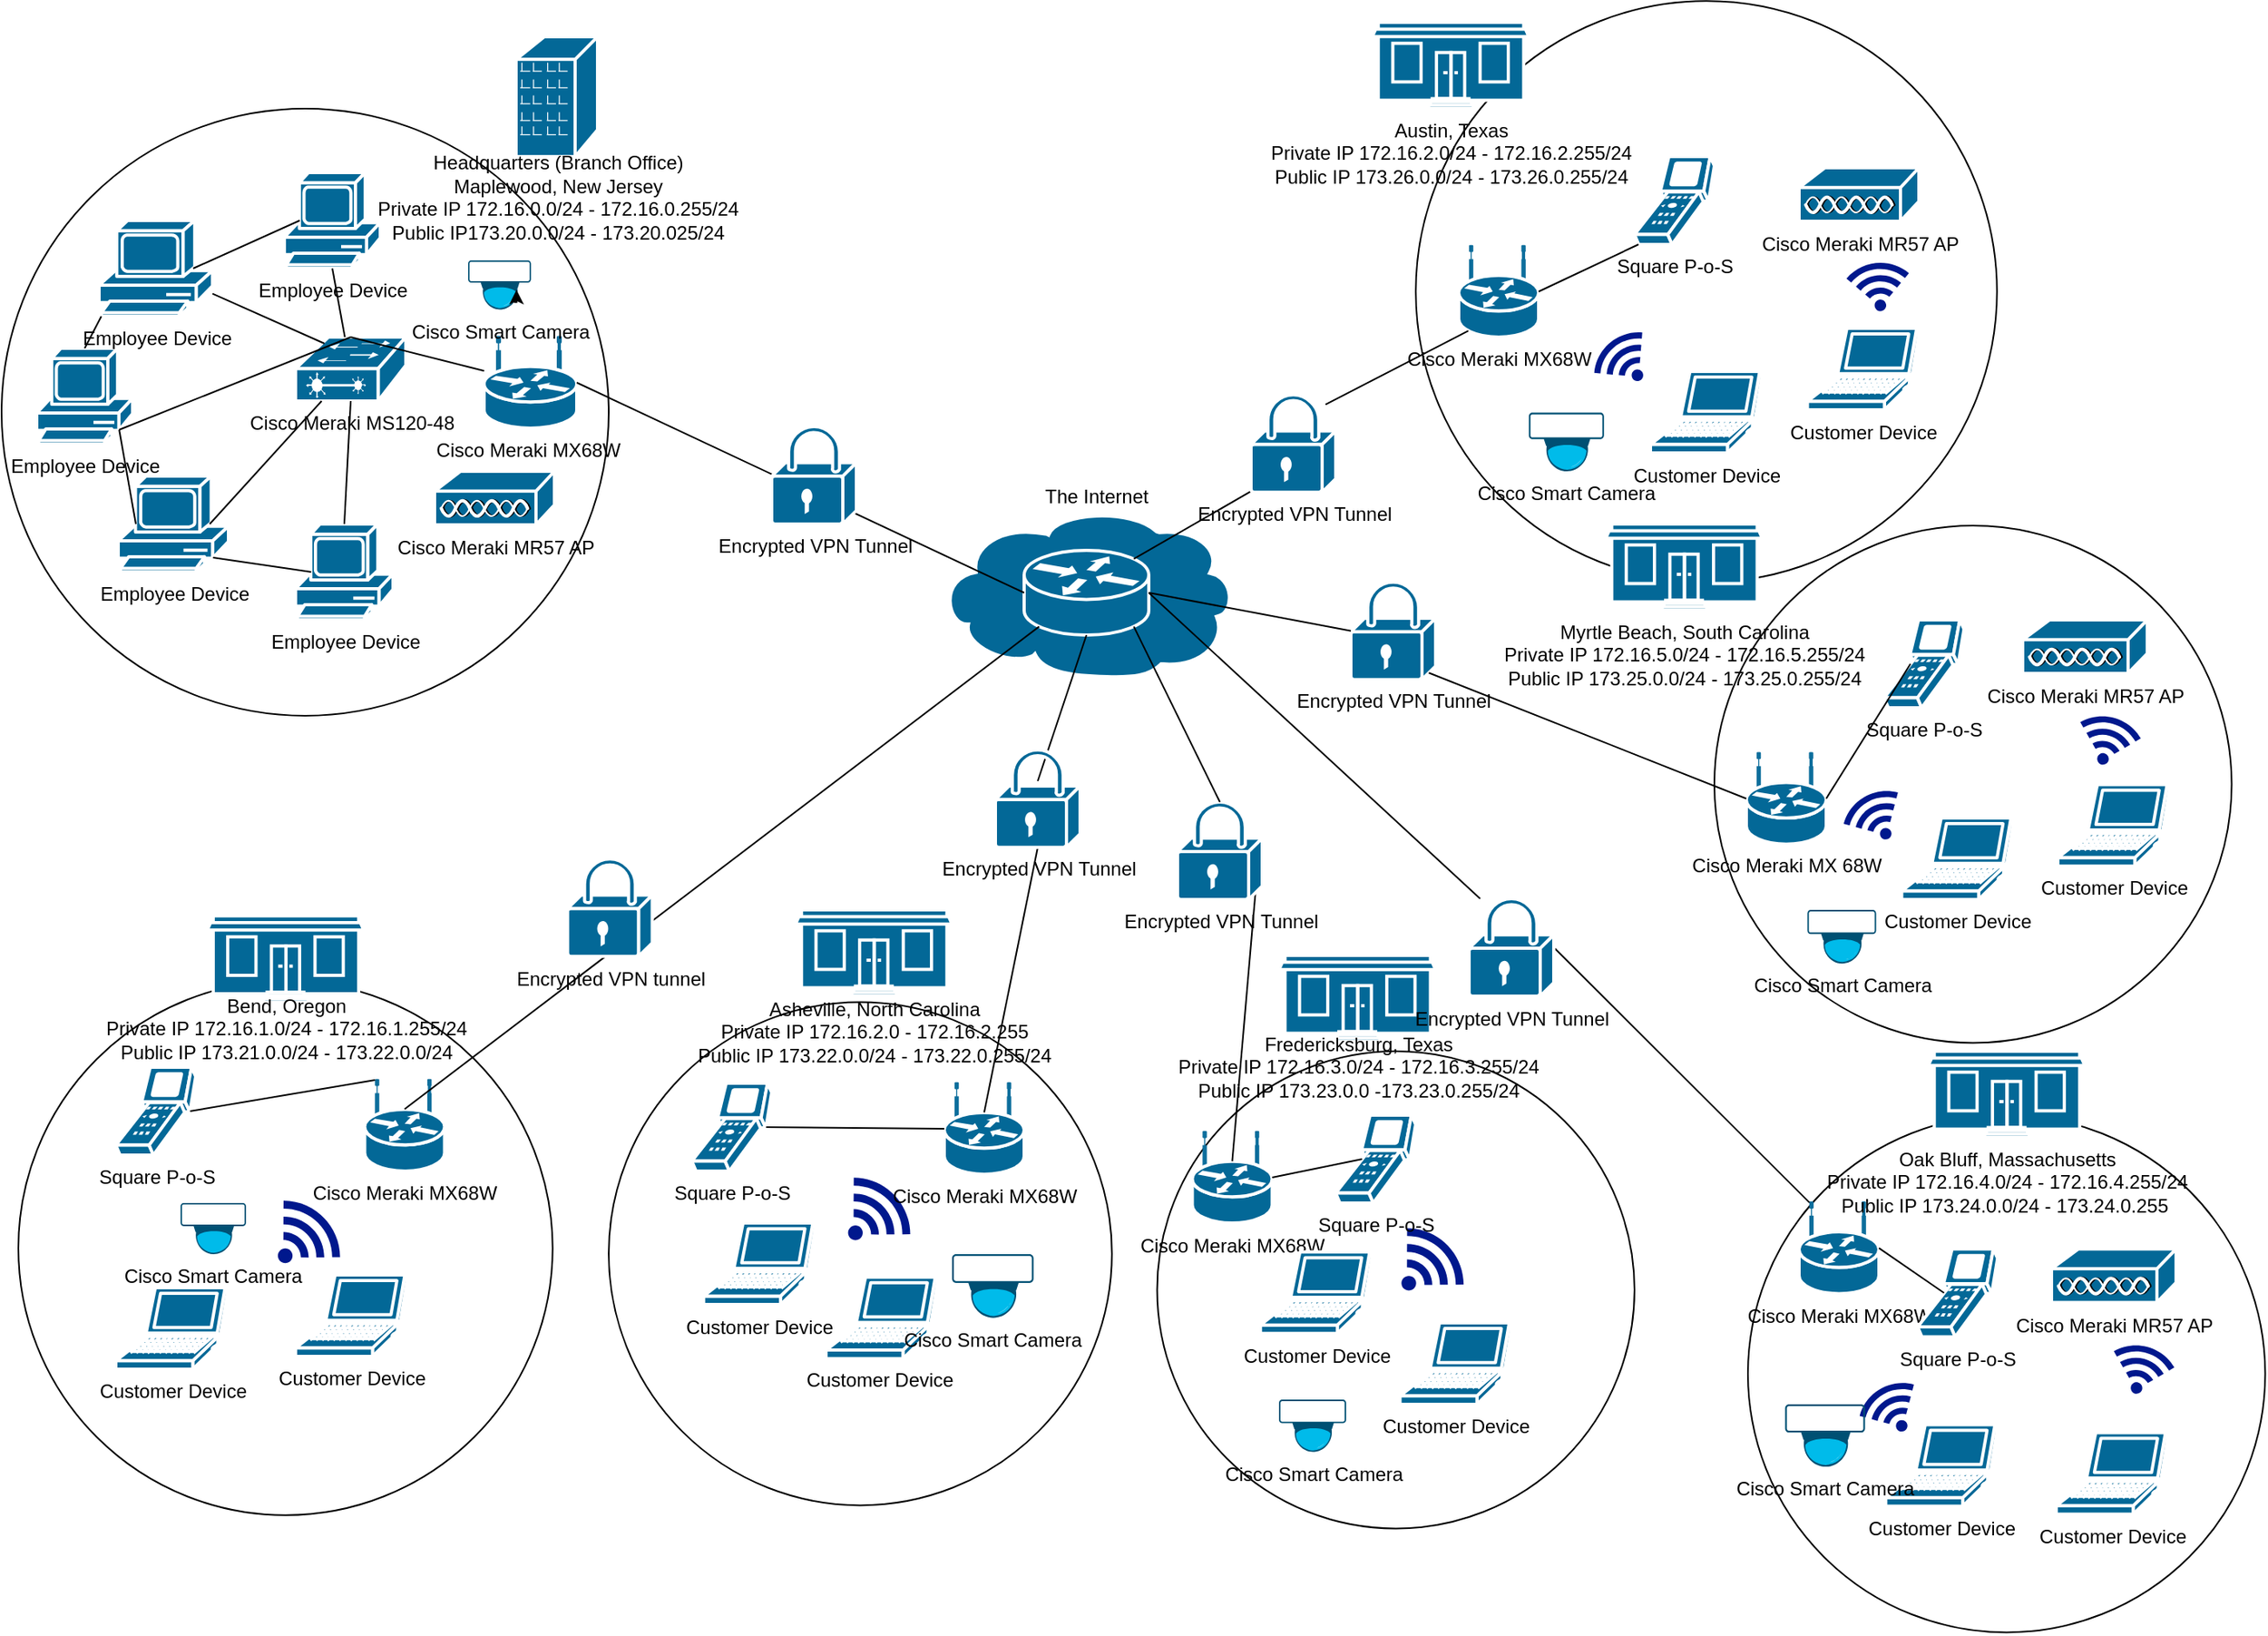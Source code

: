 <mxfile version="24.8.6">
  <diagram name="Page-1" id="ijK9BK9C6IE82oL-Mx07">
    <mxGraphModel dx="1750" dy="938" grid="1" gridSize="10" guides="1" tooltips="1" connect="1" arrows="1" fold="1" page="1" pageScale="1" pageWidth="1600" pageHeight="1200" math="0" shadow="0">
      <root>
        <mxCell id="0" />
        <mxCell id="1" parent="0" />
        <mxCell id="Nl-CMbaqRYmPsoyRMy4m-40" value="" style="ellipse;whiteSpace=wrap;html=1;aspect=fixed;" parent="1" vertex="1">
          <mxGeometry x="1110" y="331" width="323.75" height="323.75" as="geometry" />
        </mxCell>
        <mxCell id="2yctgf6zyrmDkE7ViK6A-128" value="" style="ellipse;whiteSpace=wrap;html=1;aspect=fixed;" parent="1" vertex="1">
          <mxGeometry x="38" y="70" width="380" height="380" as="geometry" />
        </mxCell>
        <mxCell id="2yctgf6zyrmDkE7ViK6A-127" value="" style="ellipse;whiteSpace=wrap;html=1;aspect=fixed;" parent="1" vertex="1">
          <mxGeometry x="48.5" y="616" width="334.38" height="334.38" as="geometry" />
        </mxCell>
        <mxCell id="2yctgf6zyrmDkE7ViK6A-6" value="" style="shape=mxgraph.cisco.storage.cloud;sketch=0;html=1;pointerEvents=1;dashed=0;fillColor=#036897;strokeColor=#ffffff;strokeWidth=2;verticalLabelPosition=bottom;verticalAlign=top;align=center;outlineConnect=0;" parent="1" vertex="1">
          <mxGeometry x="624" y="320" width="186" height="106" as="geometry" />
        </mxCell>
        <mxCell id="2yctgf6zyrmDkE7ViK6A-5" value="" style="shape=mxgraph.cisco.routers.router;sketch=0;html=1;pointerEvents=1;dashed=0;fillColor=#036897;strokeColor=#ffffff;strokeWidth=2;verticalLabelPosition=bottom;verticalAlign=top;align=center;outlineConnect=0;" parent="1" vertex="1">
          <mxGeometry x="678" y="346.5" width="78" height="53" as="geometry" />
        </mxCell>
        <mxCell id="2yctgf6zyrmDkE7ViK6A-8" value="" style="shape=mxgraph.cisco.buildings.small_business;sketch=0;html=1;pointerEvents=1;dashed=0;fillColor=#036897;strokeColor=#ffffff;strokeWidth=2;verticalLabelPosition=bottom;verticalAlign=top;align=center;outlineConnect=0;" parent="1" vertex="1">
          <mxGeometry x="166.69" y="575.27" width="98" height="54" as="geometry" />
        </mxCell>
        <mxCell id="2yctgf6zyrmDkE7ViK6A-15" style="edgeStyle=orthogonalEdgeStyle;rounded=0;orthogonalLoop=1;jettySize=auto;html=1;exitX=0.5;exitY=1;exitDx=0;exitDy=0;exitPerimeter=0;" parent="1" source="2yctgf6zyrmDkE7ViK6A-5" target="2yctgf6zyrmDkE7ViK6A-5" edge="1">
          <mxGeometry relative="1" as="geometry" />
        </mxCell>
        <mxCell id="2yctgf6zyrmDkE7ViK6A-24" value="Cisco Meraki MX68W" style="shape=mxgraph.cisco.routers.wireless_router;sketch=0;html=1;pointerEvents=1;dashed=0;fillColor=#036897;strokeColor=#ffffff;strokeWidth=2;verticalLabelPosition=bottom;verticalAlign=top;align=center;outlineConnect=0;" parent="1" vertex="1">
          <mxGeometry x="265.25" y="678" width="50" height="57" as="geometry" />
        </mxCell>
        <mxCell id="2yctgf6zyrmDkE7ViK6A-25" value="Square P-o-S" style="shape=mxgraph.cisco.computers_and_peripherals.scanner;sketch=0;html=1;pointerEvents=1;dashed=0;fillColor=#036897;strokeColor=#ffffff;strokeWidth=2;verticalLabelPosition=bottom;verticalAlign=top;align=center;outlineConnect=0;" parent="1" vertex="1">
          <mxGeometry x="109.5" y="670" width="50" height="55" as="geometry" />
        </mxCell>
        <mxCell id="2yctgf6zyrmDkE7ViK6A-31" value="Customer Device" style="shape=mxgraph.cisco.computers_and_peripherals.laptop;sketch=0;html=1;pointerEvents=1;dashed=0;fillColor=#036897;strokeColor=#ffffff;strokeWidth=2;verticalLabelPosition=bottom;verticalAlign=top;align=center;outlineConnect=0;" parent="1" vertex="1">
          <mxGeometry x="222" y="800" width="70" height="51" as="geometry" />
        </mxCell>
        <mxCell id="2yctgf6zyrmDkE7ViK6A-32" value="" style="sketch=0;aspect=fixed;pointerEvents=1;shadow=0;dashed=0;html=1;strokeColor=none;labelPosition=center;verticalLabelPosition=bottom;verticalAlign=top;align=center;fillColor=#00188D;shape=mxgraph.mscae.enterprise.wireless_connection;rotation=-45;" parent="1" vertex="1">
          <mxGeometry x="206" y="751.37" width="42" height="50" as="geometry" />
        </mxCell>
        <mxCell id="2yctgf6zyrmDkE7ViK6A-33" value="Cisco Meraki MX68W&amp;nbsp;" style="shape=mxgraph.cisco.routers.wireless_router;html=1;pointerEvents=1;dashed=0;fillColor=#036897;strokeColor=#ffffff;strokeWidth=2;verticalLabelPosition=bottom;verticalAlign=top;align=center;outlineConnect=0;" parent="1" vertex="1">
          <mxGeometry x="340" y="213" width="58" height="57" as="geometry" />
        </mxCell>
        <mxCell id="2yctgf6zyrmDkE7ViK6A-44" value="Cisco Meraki MS120-48" style="shape=mxgraph.cisco.switches.layer_2_remote_switch;sketch=0;html=1;pointerEvents=1;dashed=0;fillColor=#036897;strokeColor=#ffffff;strokeWidth=2;verticalLabelPosition=bottom;verticalAlign=top;align=center;outlineConnect=0;" parent="1" vertex="1">
          <mxGeometry x="222" y="213" width="69" height="40" as="geometry" />
        </mxCell>
        <mxCell id="2yctgf6zyrmDkE7ViK6A-46" value="Employee Device" style="shape=mxgraph.cisco.computers_and_peripherals.pc;sketch=0;html=1;pointerEvents=1;dashed=0;fillColor=#036897;strokeColor=#ffffff;strokeWidth=2;verticalLabelPosition=bottom;verticalAlign=top;align=center;outlineConnect=0;" parent="1" vertex="1">
          <mxGeometry x="60" y="220" width="60" height="60" as="geometry" />
        </mxCell>
        <mxCell id="2yctgf6zyrmDkE7ViK6A-47" value="Employee Device" style="shape=mxgraph.cisco.computers_and_peripherals.pc;sketch=0;html=1;pointerEvents=1;dashed=0;fillColor=#036897;strokeColor=#ffffff;strokeWidth=2;verticalLabelPosition=bottom;verticalAlign=top;align=center;outlineConnect=0;" parent="1" vertex="1">
          <mxGeometry x="222" y="330" width="61" height="60" as="geometry" />
        </mxCell>
        <mxCell id="2yctgf6zyrmDkE7ViK6A-48" value="Employee Device" style="shape=mxgraph.cisco.computers_and_peripherals.pc;sketch=0;html=1;pointerEvents=1;dashed=0;fillColor=#036897;strokeColor=#ffffff;strokeWidth=2;verticalLabelPosition=bottom;verticalAlign=top;align=center;outlineConnect=0;" parent="1" vertex="1">
          <mxGeometry x="215" y="110" width="60" height="60" as="geometry" />
        </mxCell>
        <mxCell id="2yctgf6zyrmDkE7ViK6A-67" value="Employee Device" style="shape=mxgraph.cisco.computers_and_peripherals.pc;sketch=0;html=1;pointerEvents=1;dashed=0;fillColor=#036897;strokeColor=#ffffff;strokeWidth=2;verticalLabelPosition=bottom;verticalAlign=top;align=center;outlineConnect=0;" parent="1" vertex="1">
          <mxGeometry x="111" y="300" width="69" height="60" as="geometry" />
        </mxCell>
        <mxCell id="2yctgf6zyrmDkE7ViK6A-52" value="Employee Device" style="shape=mxgraph.cisco.computers_and_peripherals.pc;sketch=0;html=1;pointerEvents=1;dashed=0;fillColor=#036897;strokeColor=#ffffff;strokeWidth=2;verticalLabelPosition=bottom;verticalAlign=top;align=center;outlineConnect=0;" parent="1" vertex="1">
          <mxGeometry x="99" y="140" width="71" height="60" as="geometry" />
        </mxCell>
        <mxCell id="2yctgf6zyrmDkE7ViK6A-86" value="" style="endArrow=none;html=1;rounded=0;entryX=0.5;entryY=0;entryDx=0;entryDy=0;entryPerimeter=0;exitX=0.86;exitY=0.85;exitDx=0;exitDy=0;exitPerimeter=0;" parent="1" source="2yctgf6zyrmDkE7ViK6A-46" target="2yctgf6zyrmDkE7ViK6A-44" edge="1">
          <mxGeometry width="50" height="50" relative="1" as="geometry">
            <mxPoint x="564.5" y="410" as="sourcePoint" />
            <mxPoint x="614.5" y="360" as="targetPoint" />
          </mxGeometry>
        </mxCell>
        <mxCell id="2yctgf6zyrmDkE7ViK6A-87" value="" style="endArrow=none;html=1;rounded=0;exitX=0.83;exitY=0.5;exitDx=0;exitDy=0;exitPerimeter=0;" parent="1" source="2yctgf6zyrmDkE7ViK6A-67" target="2yctgf6zyrmDkE7ViK6A-44" edge="1">
          <mxGeometry width="50" height="50" relative="1" as="geometry">
            <mxPoint x="560" y="510" as="sourcePoint" />
            <mxPoint x="610" y="460" as="targetPoint" />
          </mxGeometry>
        </mxCell>
        <mxCell id="2yctgf6zyrmDkE7ViK6A-89" value="" style="endArrow=none;html=1;rounded=0;entryX=0.5;entryY=1;entryDx=0;entryDy=0;entryPerimeter=0;exitX=0.5;exitY=0;exitDx=0;exitDy=0;exitPerimeter=0;" parent="1" source="2yctgf6zyrmDkE7ViK6A-47" target="2yctgf6zyrmDkE7ViK6A-44" edge="1">
          <mxGeometry width="50" height="50" relative="1" as="geometry">
            <mxPoint x="690.5" y="520" as="sourcePoint" />
            <mxPoint x="740.5" y="470" as="targetPoint" />
          </mxGeometry>
        </mxCell>
        <mxCell id="2yctgf6zyrmDkE7ViK6A-97" value="" style="endArrow=none;html=1;rounded=0;entryX=0.5;entryY=1;entryDx=0;entryDy=0;entryPerimeter=0;" parent="1" source="2yctgf6zyrmDkE7ViK6A-44" target="2yctgf6zyrmDkE7ViK6A-48" edge="1">
          <mxGeometry width="50" height="50" relative="1" as="geometry">
            <mxPoint x="790" y="400" as="sourcePoint" />
            <mxPoint x="840" y="350" as="targetPoint" />
          </mxGeometry>
        </mxCell>
        <mxCell id="2yctgf6zyrmDkE7ViK6A-103" value="" style="endArrow=none;html=1;rounded=0;entryX=0.5;entryY=0;entryDx=0;entryDy=0;entryPerimeter=0;" parent="1" source="2yctgf6zyrmDkE7ViK6A-33" target="2yctgf6zyrmDkE7ViK6A-44" edge="1">
          <mxGeometry width="50" height="50" relative="1" as="geometry">
            <mxPoint x="719.5" y="326" as="sourcePoint" />
            <mxPoint x="719.5" y="346.711" as="targetPoint" />
          </mxGeometry>
        </mxCell>
        <mxCell id="2yctgf6zyrmDkE7ViK6A-115" value="" style="endArrow=none;html=1;rounded=0;entryX=0.12;entryY=0.9;entryDx=0;entryDy=0;entryPerimeter=0;exitX=0.5;exitY=0.32;exitDx=0;exitDy=0;exitPerimeter=0;" parent="1" source="2yctgf6zyrmDkE7ViK6A-24" target="2yctgf6zyrmDkE7ViK6A-5" edge="1">
          <mxGeometry width="50" height="50" relative="1" as="geometry">
            <mxPoint x="280" y="310" as="sourcePoint" />
            <mxPoint x="330" y="260" as="targetPoint" />
          </mxGeometry>
        </mxCell>
        <mxCell id="2yctgf6zyrmDkE7ViK6A-121" value="" style="endArrow=none;html=1;rounded=0;entryX=0.13;entryY=0;entryDx=0;entryDy=0;entryPerimeter=0;exitX=0.93;exitY=0.5;exitDx=0;exitDy=0;exitPerimeter=0;" parent="1" source="2yctgf6zyrmDkE7ViK6A-25" target="2yctgf6zyrmDkE7ViK6A-24" edge="1">
          <mxGeometry width="50" height="50" relative="1" as="geometry">
            <mxPoint x="165" y="733.5" as="sourcePoint" />
            <mxPoint x="165" y="754.211" as="targetPoint" />
          </mxGeometry>
        </mxCell>
        <mxCell id="2yctgf6zyrmDkE7ViK6A-124" value="" style="endArrow=none;html=1;rounded=0;entryX=0.261;entryY=0.1;entryDx=0;entryDy=0;entryPerimeter=0;" parent="1" source="2yctgf6zyrmDkE7ViK6A-52" target="2yctgf6zyrmDkE7ViK6A-44" edge="1">
          <mxGeometry width="50" height="50" relative="1" as="geometry">
            <mxPoint x="134.5" y="250" as="sourcePoint" />
            <mxPoint x="134.5" y="270.711" as="targetPoint" />
          </mxGeometry>
        </mxCell>
        <mxCell id="2yctgf6zyrmDkE7ViK6A-126" value="" style="endArrow=none;html=1;rounded=0;entryX=0;entryY=0.5;entryDx=0;entryDy=0;entryPerimeter=0;exitX=1;exitY=0.5;exitDx=0;exitDy=0;exitPerimeter=0;" parent="1" source="2yctgf6zyrmDkE7ViK6A-33" target="2yctgf6zyrmDkE7ViK6A-5" edge="1">
          <mxGeometry width="50" height="50" relative="1" as="geometry">
            <mxPoint x="590" y="410" as="sourcePoint" />
            <mxPoint x="640" y="360" as="targetPoint" />
          </mxGeometry>
        </mxCell>
        <mxCell id="2yctgf6zyrmDkE7ViK6A-130" value="" style="endArrow=none;html=1;rounded=0;entryX=0.86;entryY=0.85;entryDx=0;entryDy=0;entryPerimeter=0;exitX=0.16;exitY=0.5;exitDx=0;exitDy=0;exitPerimeter=0;" parent="1" source="2yctgf6zyrmDkE7ViK6A-47" target="2yctgf6zyrmDkE7ViK6A-67" edge="1">
          <mxGeometry width="50" height="50" relative="1" as="geometry">
            <mxPoint x="180" y="440" as="sourcePoint" />
            <mxPoint x="230" y="390" as="targetPoint" />
          </mxGeometry>
        </mxCell>
        <mxCell id="2yctgf6zyrmDkE7ViK6A-131" value="" style="endArrow=none;html=1;rounded=0;entryX=0.86;entryY=0.85;entryDx=0;entryDy=0;entryPerimeter=0;exitX=0.16;exitY=0.5;exitDx=0;exitDy=0;exitPerimeter=0;" parent="1" source="2yctgf6zyrmDkE7ViK6A-67" target="2yctgf6zyrmDkE7ViK6A-46" edge="1">
          <mxGeometry width="50" height="50" relative="1" as="geometry">
            <mxPoint x="90" y="350" as="sourcePoint" />
            <mxPoint x="140" y="300" as="targetPoint" />
          </mxGeometry>
        </mxCell>
        <mxCell id="2yctgf6zyrmDkE7ViK6A-132" value="" style="endArrow=none;html=1;rounded=0;entryX=0.02;entryY=1;entryDx=0;entryDy=0;entryPerimeter=0;exitX=0.5;exitY=0;exitDx=0;exitDy=0;exitPerimeter=0;" parent="1" source="2yctgf6zyrmDkE7ViK6A-46" target="2yctgf6zyrmDkE7ViK6A-52" edge="1">
          <mxGeometry width="50" height="50" relative="1" as="geometry">
            <mxPoint x="160" y="260" as="sourcePoint" />
            <mxPoint x="210" y="210" as="targetPoint" />
          </mxGeometry>
        </mxCell>
        <mxCell id="2yctgf6zyrmDkE7ViK6A-133" value="" style="endArrow=none;html=1;rounded=0;entryX=0.16;entryY=0.5;entryDx=0;entryDy=0;entryPerimeter=0;exitX=0.83;exitY=0.5;exitDx=0;exitDy=0;exitPerimeter=0;" parent="1" source="2yctgf6zyrmDkE7ViK6A-52" target="2yctgf6zyrmDkE7ViK6A-48" edge="1">
          <mxGeometry width="50" height="50" relative="1" as="geometry">
            <mxPoint x="170" y="150" as="sourcePoint" />
            <mxPoint x="220" y="100" as="targetPoint" />
          </mxGeometry>
        </mxCell>
        <mxCell id="2yctgf6zyrmDkE7ViK6A-135" value="" style="shape=mxgraph.cisco.buildings.branch_office;sketch=0;html=1;pointerEvents=1;dashed=0;fillColor=#036897;strokeColor=#ffffff;strokeWidth=2;verticalLabelPosition=bottom;verticalAlign=top;align=center;outlineConnect=0;" parent="1" vertex="1">
          <mxGeometry x="360" y="25" width="51" height="75" as="geometry" />
        </mxCell>
        <mxCell id="2yctgf6zyrmDkE7ViK6A-136" value="Headquarters (Branch Office)&lt;div&gt;Maplewood, New Jersey&lt;/div&gt;&lt;div&gt;Private IP 172.16.0.0/24 - 172.16.0.255/24&lt;/div&gt;&lt;div&gt;Public IP173.20.0.0/24 - 173.20.025/24&lt;/div&gt;&lt;div&gt;&lt;br&gt;&lt;/div&gt;&lt;div&gt;&lt;br&gt;&lt;/div&gt;" style="text;html=1;align=center;verticalAlign=middle;resizable=0;points=[];autosize=1;strokeColor=none;fillColor=none;" parent="1" vertex="1">
          <mxGeometry x="260.5" y="90" width="250" height="100" as="geometry" />
        </mxCell>
        <mxCell id="2yctgf6zyrmDkE7ViK6A-138" value="Encrypted VPN tunnel" style="shape=mxgraph.cisco.security.lock;sketch=0;html=1;pointerEvents=1;dashed=0;fillColor=#036897;strokeColor=#ffffff;strokeWidth=2;verticalLabelPosition=bottom;verticalAlign=top;align=center;outlineConnect=0;" parent="1" vertex="1">
          <mxGeometry x="392.25" y="539.63" width="53" height="61" as="geometry" />
        </mxCell>
        <mxCell id="2yctgf6zyrmDkE7ViK6A-141" value="" style="ellipse;whiteSpace=wrap;html=1;aspect=fixed;" parent="1" vertex="1">
          <mxGeometry x="418" y="629.27" width="314.92" height="314.92" as="geometry" />
        </mxCell>
        <mxCell id="2yctgf6zyrmDkE7ViK6A-139" value="Encrypted VPN Tunnel" style="shape=mxgraph.cisco.security.lock;sketch=0;html=1;pointerEvents=1;dashed=0;fillColor=#036897;strokeColor=#ffffff;strokeWidth=2;verticalLabelPosition=bottom;verticalAlign=top;align=center;outlineConnect=0;" parent="1" vertex="1">
          <mxGeometry x="520" y="269" width="53" height="61" as="geometry" />
        </mxCell>
        <mxCell id="2yctgf6zyrmDkE7ViK6A-143" value="Customer Device" style="shape=mxgraph.cisco.computers_and_peripherals.laptop;sketch=0;html=1;pointerEvents=1;dashed=0;fillColor=#036897;strokeColor=#ffffff;strokeWidth=2;verticalLabelPosition=bottom;verticalAlign=top;align=center;outlineConnect=0;" parent="1" vertex="1">
          <mxGeometry x="477.37" y="767.54" width="70" height="51" as="geometry" />
        </mxCell>
        <mxCell id="2yctgf6zyrmDkE7ViK6A-144" value="" style="sketch=0;aspect=fixed;pointerEvents=1;shadow=0;dashed=0;html=1;strokeColor=none;labelPosition=center;verticalLabelPosition=bottom;verticalAlign=top;align=center;fillColor=#00188D;shape=mxgraph.mscae.enterprise.wireless_connection;rotation=-45;" parent="1" vertex="1">
          <mxGeometry x="562.88" y="737" width="42" height="50" as="geometry" />
        </mxCell>
        <mxCell id="2yctgf6zyrmDkE7ViK6A-145" value="Cisco Meraki MX68W" style="shape=mxgraph.cisco.routers.wireless_router;sketch=0;html=1;pointerEvents=1;dashed=0;fillColor=#036897;strokeColor=#ffffff;strokeWidth=2;verticalLabelPosition=bottom;verticalAlign=top;align=center;outlineConnect=0;" parent="1" vertex="1">
          <mxGeometry x="628" y="680" width="50" height="57" as="geometry" />
        </mxCell>
        <mxCell id="2yctgf6zyrmDkE7ViK6A-146" value="Square P-o-S" style="shape=mxgraph.cisco.computers_and_peripherals.scanner;sketch=0;html=1;pointerEvents=1;dashed=0;fillColor=#036897;strokeColor=#ffffff;strokeWidth=2;verticalLabelPosition=bottom;verticalAlign=top;align=center;outlineConnect=0;" parent="1" vertex="1">
          <mxGeometry x="470" y="680" width="50" height="55" as="geometry" />
        </mxCell>
        <mxCell id="2yctgf6zyrmDkE7ViK6A-147" value="" style="endArrow=none;html=1;rounded=0;entryX=0;entryY=0.5;entryDx=0;entryDy=0;entryPerimeter=0;exitX=0.93;exitY=0.5;exitDx=0;exitDy=0;exitPerimeter=0;" parent="1" source="2yctgf6zyrmDkE7ViK6A-146" target="2yctgf6zyrmDkE7ViK6A-145" edge="1">
          <mxGeometry width="50" height="50" relative="1" as="geometry">
            <mxPoint x="619.37" y="816.87" as="sourcePoint" />
            <mxPoint x="669.37" y="766.87" as="targetPoint" />
          </mxGeometry>
        </mxCell>
        <mxCell id="2yctgf6zyrmDkE7ViK6A-148" value="" style="endArrow=none;html=1;rounded=0;exitX=0.5;exitY=0.32;exitDx=0;exitDy=0;exitPerimeter=0;entryX=0.5;entryY=1;entryDx=0;entryDy=0;entryPerimeter=0;" parent="1" source="2yctgf6zyrmDkE7ViK6A-151" target="2yctgf6zyrmDkE7ViK6A-5" edge="1">
          <mxGeometry width="50" height="50" relative="1" as="geometry">
            <mxPoint x="760" y="840" as="sourcePoint" />
            <mxPoint x="810" y="790" as="targetPoint" />
          </mxGeometry>
        </mxCell>
        <mxCell id="2yctgf6zyrmDkE7ViK6A-150" value="The Internet&lt;div&gt;&lt;br&gt;&lt;/div&gt;" style="text;html=1;align=center;verticalAlign=middle;resizable=0;points=[];autosize=1;strokeColor=none;fillColor=none;" parent="1" vertex="1">
          <mxGeometry x="678" y="300" width="90" height="40" as="geometry" />
        </mxCell>
        <mxCell id="Nl-CMbaqRYmPsoyRMy4m-6" value="" style="ellipse;whiteSpace=wrap;html=1;aspect=fixed;" parent="1" vertex="1">
          <mxGeometry x="923.12" y="2.63" width="363.75" height="363.75" as="geometry" />
        </mxCell>
        <mxCell id="Nl-CMbaqRYmPsoyRMy4m-7" value="Customer Device" style="shape=mxgraph.cisco.computers_and_peripherals.laptop;sketch=0;html=1;pointerEvents=1;dashed=0;fillColor=#036897;strokeColor=#ffffff;strokeWidth=2;verticalLabelPosition=bottom;verticalAlign=top;align=center;outlineConnect=0;" parent="1" vertex="1">
          <mxGeometry x="1070" y="234.5" width="70" height="51" as="geometry" />
        </mxCell>
        <mxCell id="Nl-CMbaqRYmPsoyRMy4m-8" value="" style="sketch=0;aspect=fixed;pointerEvents=1;shadow=0;dashed=0;html=1;strokeColor=none;labelPosition=center;verticalLabelPosition=bottom;verticalAlign=top;align=center;fillColor=#00188D;shape=mxgraph.mscae.enterprise.wireless_connection;rotation=-130;" parent="1" vertex="1">
          <mxGeometry x="1037.04" y="207.5" width="32.96" height="39.24" as="geometry" />
        </mxCell>
        <mxCell id="Nl-CMbaqRYmPsoyRMy4m-9" value="Cisco Meraki MX68W" style="shape=mxgraph.cisco.routers.wireless_router;sketch=0;html=1;pointerEvents=1;dashed=0;fillColor=#036897;strokeColor=#ffffff;strokeWidth=2;verticalLabelPosition=bottom;verticalAlign=top;align=center;outlineConnect=0;" parent="1" vertex="1">
          <mxGeometry x="950" y="156" width="50" height="57" as="geometry" />
        </mxCell>
        <mxCell id="Nl-CMbaqRYmPsoyRMy4m-10" value="Square P-o-S" style="shape=mxgraph.cisco.computers_and_peripherals.scanner;sketch=0;html=1;pointerEvents=1;dashed=0;fillColor=#036897;strokeColor=#ffffff;strokeWidth=2;verticalLabelPosition=bottom;verticalAlign=top;align=center;outlineConnect=0;" parent="1" vertex="1">
          <mxGeometry x="1060" y="100" width="50" height="55" as="geometry" />
        </mxCell>
        <mxCell id="Nl-CMbaqRYmPsoyRMy4m-19" value="" style="endArrow=none;html=1;rounded=0;entryX=0.05;entryY=1;entryDx=0;entryDy=0;entryPerimeter=0;exitX=1;exitY=0.5;exitDx=0;exitDy=0;exitPerimeter=0;" parent="1" source="Nl-CMbaqRYmPsoyRMy4m-9" target="Nl-CMbaqRYmPsoyRMy4m-10" edge="1">
          <mxGeometry width="50" height="50" relative="1" as="geometry">
            <mxPoint x="1030" y="210" as="sourcePoint" />
            <mxPoint x="1080" y="160" as="targetPoint" />
          </mxGeometry>
        </mxCell>
        <mxCell id="Nl-CMbaqRYmPsoyRMy4m-20" value="" style="endArrow=none;html=1;rounded=0;exitX=0.5;exitY=0.32;exitDx=0;exitDy=0;exitPerimeter=0;entryX=0.5;entryY=1;entryDx=0;entryDy=0;entryPerimeter=0;" parent="1" source="2yctgf6zyrmDkE7ViK6A-145" target="2yctgf6zyrmDkE7ViK6A-151" edge="1">
          <mxGeometry width="50" height="50" relative="1" as="geometry">
            <mxPoint x="642" y="765" as="sourcePoint" />
            <mxPoint x="717" y="400" as="targetPoint" />
          </mxGeometry>
        </mxCell>
        <mxCell id="2yctgf6zyrmDkE7ViK6A-151" value="Encrypted VPN Tunnel" style="shape=mxgraph.cisco.security.lock;sketch=0;html=1;pointerEvents=1;dashed=0;fillColor=#036897;strokeColor=#ffffff;strokeWidth=2;verticalLabelPosition=bottom;verticalAlign=top;align=center;outlineConnect=0;" parent="1" vertex="1">
          <mxGeometry x="660" y="471.37" width="53" height="61" as="geometry" />
        </mxCell>
        <mxCell id="Nl-CMbaqRYmPsoyRMy4m-22" value="" style="endArrow=none;html=1;rounded=0;entryX=0.12;entryY=0.93;entryDx=0;entryDy=0;entryPerimeter=0;exitX=0.88;exitY=0.1;exitDx=0;exitDy=0;exitPerimeter=0;" parent="1" source="Nl-CMbaqRYmPsoyRMy4m-23" target="Nl-CMbaqRYmPsoyRMy4m-9" edge="1">
          <mxGeometry width="50" height="50" relative="1" as="geometry">
            <mxPoint x="940" y="270" as="sourcePoint" />
            <mxPoint x="990" y="220" as="targetPoint" />
          </mxGeometry>
        </mxCell>
        <mxCell id="Nl-CMbaqRYmPsoyRMy4m-24" value="" style="endArrow=none;html=1;rounded=0;entryX=0.12;entryY=0.93;entryDx=0;entryDy=0;entryPerimeter=0;exitX=0.88;exitY=0.1;exitDx=0;exitDy=0;exitPerimeter=0;" parent="1" source="2yctgf6zyrmDkE7ViK6A-5" target="Nl-CMbaqRYmPsoyRMy4m-23" edge="1">
          <mxGeometry width="50" height="50" relative="1" as="geometry">
            <mxPoint x="747" y="352" as="sourcePoint" />
            <mxPoint x="956" y="209" as="targetPoint" />
          </mxGeometry>
        </mxCell>
        <mxCell id="Nl-CMbaqRYmPsoyRMy4m-23" value="Encrypted VPN Tunnel" style="shape=mxgraph.cisco.security.lock;sketch=0;html=1;pointerEvents=1;dashed=0;fillColor=#036897;strokeColor=#ffffff;strokeWidth=2;verticalLabelPosition=bottom;verticalAlign=top;align=center;outlineConnect=0;" parent="1" vertex="1">
          <mxGeometry x="820" y="249.12" width="53" height="61" as="geometry" />
        </mxCell>
        <mxCell id="Nl-CMbaqRYmPsoyRMy4m-26" value="" style="ellipse;whiteSpace=wrap;html=1;aspect=fixed;" parent="1" vertex="1">
          <mxGeometry x="761.25" y="660" width="298.75" height="298.75" as="geometry" />
        </mxCell>
        <mxCell id="Nl-CMbaqRYmPsoyRMy4m-28" value="" style="sketch=0;aspect=fixed;pointerEvents=1;shadow=0;dashed=0;html=1;strokeColor=none;labelPosition=center;verticalLabelPosition=bottom;verticalAlign=top;align=center;fillColor=#00188D;shape=mxgraph.mscae.enterprise.wireless_connection;rotation=-45;" parent="1" vertex="1">
          <mxGeometry x="909.24" y="768.54" width="42" height="50" as="geometry" />
        </mxCell>
        <mxCell id="Nl-CMbaqRYmPsoyRMy4m-29" value="Cisco Meraki MX68W" style="shape=mxgraph.cisco.routers.wireless_router;sketch=0;html=1;pointerEvents=1;dashed=0;fillColor=#036897;strokeColor=#ffffff;strokeWidth=2;verticalLabelPosition=bottom;verticalAlign=top;align=center;outlineConnect=0;" parent="1" vertex="1">
          <mxGeometry x="783.24" y="710.54" width="50" height="57" as="geometry" />
        </mxCell>
        <mxCell id="Nl-CMbaqRYmPsoyRMy4m-30" value="Square P-o-S" style="shape=mxgraph.cisco.computers_and_peripherals.scanner;sketch=0;html=1;pointerEvents=1;dashed=0;fillColor=#036897;strokeColor=#ffffff;strokeWidth=2;verticalLabelPosition=bottom;verticalAlign=top;align=center;outlineConnect=0;" parent="1" vertex="1">
          <mxGeometry x="873.0" y="700" width="50" height="55" as="geometry" />
        </mxCell>
        <mxCell id="Nl-CMbaqRYmPsoyRMy4m-32" value="" style="endArrow=none;html=1;rounded=0;exitX=0.5;exitY=0.32;exitDx=0;exitDy=0;exitPerimeter=0;entryX=0.92;entryY=0.93;entryDx=0;entryDy=0;entryPerimeter=0;" parent="1" source="Nl-CMbaqRYmPsoyRMy4m-29" target="Nl-CMbaqRYmPsoyRMy4m-33" edge="1">
          <mxGeometry width="50" height="50" relative="1" as="geometry">
            <mxPoint x="1212.87" y="763.27" as="sourcePoint" />
            <mxPoint x="950.0" y="530" as="targetPoint" />
          </mxGeometry>
        </mxCell>
        <mxCell id="Nl-CMbaqRYmPsoyRMy4m-33" value="Encrypted VPN Tunnel" style="shape=mxgraph.cisco.security.lock;sketch=0;html=1;pointerEvents=1;dashed=0;fillColor=#036897;strokeColor=#ffffff;strokeWidth=2;verticalLabelPosition=bottom;verticalAlign=top;align=center;outlineConnect=0;" parent="1" vertex="1">
          <mxGeometry x="774.0" y="504" width="53" height="61" as="geometry" />
        </mxCell>
        <mxCell id="Nl-CMbaqRYmPsoyRMy4m-35" value="" style="endArrow=none;html=1;rounded=0;entryX=0.5;entryY=0;entryDx=0;entryDy=0;entryPerimeter=0;exitX=0.88;exitY=0.9;exitDx=0;exitDy=0;exitPerimeter=0;" parent="1" source="2yctgf6zyrmDkE7ViK6A-5" target="Nl-CMbaqRYmPsoyRMy4m-33" edge="1">
          <mxGeometry width="50" height="50" relative="1" as="geometry">
            <mxPoint x="870" y="480" as="sourcePoint" />
            <mxPoint x="920" y="430" as="targetPoint" />
          </mxGeometry>
        </mxCell>
        <mxCell id="Nl-CMbaqRYmPsoyRMy4m-37" value="" style="endArrow=none;html=1;rounded=0;entryX=1;entryY=0.5;entryDx=0;entryDy=0;entryPerimeter=0;exitX=0.33;exitY=0.5;exitDx=0;exitDy=0;exitPerimeter=0;" parent="1" source="Nl-CMbaqRYmPsoyRMy4m-30" target="Nl-CMbaqRYmPsoyRMy4m-29" edge="1">
          <mxGeometry width="50" height="50" relative="1" as="geometry">
            <mxPoint x="1138.24" y="799.27" as="sourcePoint" />
            <mxPoint x="1188.24" y="749.27" as="targetPoint" />
          </mxGeometry>
        </mxCell>
        <mxCell id="Nl-CMbaqRYmPsoyRMy4m-41" value="Customer Device" style="shape=mxgraph.cisco.computers_and_peripherals.laptop;sketch=0;html=1;pointerEvents=1;dashed=0;fillColor=#036897;strokeColor=#ffffff;strokeWidth=2;verticalLabelPosition=bottom;verticalAlign=top;align=center;outlineConnect=0;" parent="1" vertex="1">
          <mxGeometry x="1227.24" y="514" width="70" height="51" as="geometry" />
        </mxCell>
        <mxCell id="Nl-CMbaqRYmPsoyRMy4m-42" value="" style="sketch=0;aspect=fixed;pointerEvents=1;shadow=0;dashed=0;html=1;strokeColor=none;labelPosition=center;verticalLabelPosition=bottom;verticalAlign=top;align=center;fillColor=#00188D;shape=mxgraph.mscae.enterprise.wireless_connection;rotation=-120;" parent="1" vertex="1">
          <mxGeometry x="1194.28" y="493.13" width="32.96" height="39.24" as="geometry" />
        </mxCell>
        <mxCell id="Nl-CMbaqRYmPsoyRMy4m-43" value="Cisco Meraki MX 68W" style="shape=mxgraph.cisco.routers.wireless_router;sketch=0;html=1;pointerEvents=1;dashed=0;fillColor=#036897;strokeColor=#ffffff;strokeWidth=2;verticalLabelPosition=bottom;verticalAlign=top;align=center;outlineConnect=0;" parent="1" vertex="1">
          <mxGeometry x="1130" y="473.37" width="50" height="57" as="geometry" />
        </mxCell>
        <mxCell id="Nl-CMbaqRYmPsoyRMy4m-44" value="Square P-o-S" style="shape=mxgraph.cisco.computers_and_peripherals.scanner;sketch=0;html=1;pointerEvents=1;dashed=0;fillColor=#036897;strokeColor=#ffffff;strokeWidth=2;verticalLabelPosition=bottom;verticalAlign=top;align=center;outlineConnect=0;" parent="1" vertex="1">
          <mxGeometry x="1216.24" y="390" width="50" height="55" as="geometry" />
        </mxCell>
        <mxCell id="Nl-CMbaqRYmPsoyRMy4m-45" value="Encrypted VPN Tunnel" style="shape=mxgraph.cisco.security.lock;sketch=0;html=1;pointerEvents=1;dashed=0;fillColor=#036897;strokeColor=#ffffff;strokeWidth=2;verticalLabelPosition=bottom;verticalAlign=top;align=center;outlineConnect=0;" parent="1" vertex="1">
          <mxGeometry x="882.5" y="366.38" width="53" height="61" as="geometry" />
        </mxCell>
        <mxCell id="Nl-CMbaqRYmPsoyRMy4m-47" value="Customer Device" style="shape=mxgraph.cisco.computers_and_peripherals.laptop;sketch=0;html=1;pointerEvents=1;dashed=0;fillColor=#036897;strokeColor=#ffffff;strokeWidth=2;verticalLabelPosition=bottom;verticalAlign=top;align=center;outlineConnect=0;" parent="1" vertex="1">
          <mxGeometry x="825.88" y="785.65" width="70" height="51" as="geometry" />
        </mxCell>
        <mxCell id="Nl-CMbaqRYmPsoyRMy4m-48" value="" style="endArrow=none;html=1;rounded=0;entryX=0.92;entryY=0.93;entryDx=0;entryDy=0;entryPerimeter=0;exitX=0;exitY=0.5;exitDx=0;exitDy=0;exitPerimeter=0;" parent="1" source="Nl-CMbaqRYmPsoyRMy4m-43" target="Nl-CMbaqRYmPsoyRMy4m-45" edge="1">
          <mxGeometry width="50" height="50" relative="1" as="geometry">
            <mxPoint x="940" y="460" as="sourcePoint" />
            <mxPoint x="990" y="410" as="targetPoint" />
          </mxGeometry>
        </mxCell>
        <mxCell id="Nl-CMbaqRYmPsoyRMy4m-50" value="" style="endArrow=none;html=1;rounded=0;exitX=1;exitY=0.5;exitDx=0;exitDy=0;exitPerimeter=0;entryX=0.33;entryY=0.5;entryDx=0;entryDy=0;entryPerimeter=0;" parent="1" source="Nl-CMbaqRYmPsoyRMy4m-43" target="Nl-CMbaqRYmPsoyRMy4m-44" edge="1">
          <mxGeometry width="50" height="50" relative="1" as="geometry">
            <mxPoint x="1170" y="510" as="sourcePoint" />
            <mxPoint x="1220" y="460" as="targetPoint" />
          </mxGeometry>
        </mxCell>
        <mxCell id="Nl-CMbaqRYmPsoyRMy4m-53" value="" style="endArrow=none;html=1;rounded=0;entryX=0;entryY=0.5;entryDx=0;entryDy=0;entryPerimeter=0;exitX=1;exitY=0.5;exitDx=0;exitDy=0;exitPerimeter=0;" parent="1" source="2yctgf6zyrmDkE7ViK6A-5" target="Nl-CMbaqRYmPsoyRMy4m-45" edge="1">
          <mxGeometry width="50" height="50" relative="1" as="geometry">
            <mxPoint x="850" y="520" as="sourcePoint" />
            <mxPoint x="900" y="470" as="targetPoint" />
          </mxGeometry>
        </mxCell>
        <mxCell id="Nl-CMbaqRYmPsoyRMy4m-54" value="Customer Device" style="shape=mxgraph.cisco.computers_and_peripherals.laptop;sketch=0;html=1;pointerEvents=1;dashed=0;fillColor=#036897;strokeColor=#ffffff;strokeWidth=2;verticalLabelPosition=bottom;verticalAlign=top;align=center;outlineConnect=0;" parent="1" vertex="1">
          <mxGeometry x="913.24" y="830" width="70" height="51" as="geometry" />
        </mxCell>
        <mxCell id="Nl-CMbaqRYmPsoyRMy4m-55" value="Customer Device&amp;nbsp;" style="shape=mxgraph.cisco.computers_and_peripherals.laptop;sketch=0;html=1;pointerEvents=1;dashed=0;fillColor=#036897;strokeColor=#ffffff;strokeWidth=2;verticalLabelPosition=bottom;verticalAlign=top;align=center;outlineConnect=0;" parent="1" vertex="1">
          <mxGeometry x="554" y="801.37" width="70" height="51" as="geometry" />
        </mxCell>
        <mxCell id="Nl-CMbaqRYmPsoyRMy4m-56" value="Customer Device" style="shape=mxgraph.cisco.computers_and_peripherals.laptop;sketch=0;html=1;pointerEvents=1;dashed=0;fillColor=#036897;strokeColor=#ffffff;strokeWidth=2;verticalLabelPosition=bottom;verticalAlign=top;align=center;outlineConnect=0;" parent="1" vertex="1">
          <mxGeometry x="109.5" y="808" width="70" height="51" as="geometry" />
        </mxCell>
        <mxCell id="Nl-CMbaqRYmPsoyRMy4m-57" value="Customer Device" style="shape=mxgraph.cisco.computers_and_peripherals.laptop;sketch=0;html=1;pointerEvents=1;dashed=0;fillColor=#036897;strokeColor=#ffffff;strokeWidth=2;verticalLabelPosition=bottom;verticalAlign=top;align=center;outlineConnect=0;" parent="1" vertex="1">
          <mxGeometry x="1324.98" y="493.13" width="70" height="51" as="geometry" />
        </mxCell>
        <mxCell id="Nl-CMbaqRYmPsoyRMy4m-58" value="" style="shape=mxgraph.cisco.buildings.small_business;sketch=0;html=1;pointerEvents=1;dashed=0;fillColor=#036897;strokeColor=#ffffff;strokeWidth=2;verticalLabelPosition=bottom;verticalAlign=top;align=center;outlineConnect=0;" parent="1" vertex="1">
          <mxGeometry x="837.5" y="600" width="98" height="54" as="geometry" />
        </mxCell>
        <mxCell id="Nl-CMbaqRYmPsoyRMy4m-59" value="Cisco Meraki MR57 AP" style="shape=mxgraph.cisco.misc.access_point;html=1;pointerEvents=1;dashed=0;fillColor=#036897;strokeColor=#ffffff;strokeWidth=2;verticalLabelPosition=bottom;verticalAlign=top;align=center;outlineConnect=0;" parent="1" vertex="1">
          <mxGeometry x="309" y="297" width="75" height="34" as="geometry" />
        </mxCell>
        <mxCell id="Nl-CMbaqRYmPsoyRMy4m-60" value="Cisco Meraki MR57 AP" style="shape=mxgraph.cisco.misc.access_point;html=1;pointerEvents=1;dashed=0;fillColor=#036897;strokeColor=#ffffff;strokeWidth=2;verticalLabelPosition=bottom;verticalAlign=top;align=center;outlineConnect=0;" parent="1" vertex="1">
          <mxGeometry x="1163" y="107" width="75" height="34" as="geometry" />
        </mxCell>
        <mxCell id="Nl-CMbaqRYmPsoyRMy4m-61" value="Cisco Meraki MR57 AP" style="shape=mxgraph.cisco.misc.access_point;html=1;pointerEvents=1;dashed=0;fillColor=#036897;strokeColor=#ffffff;strokeWidth=2;verticalLabelPosition=bottom;verticalAlign=top;align=center;outlineConnect=0;" parent="1" vertex="1">
          <mxGeometry x="1302.96" y="390" width="77.96" height="34" as="geometry" />
        </mxCell>
        <mxCell id="Nl-CMbaqRYmPsoyRMy4m-62" value="" style="sketch=0;aspect=fixed;pointerEvents=1;shadow=0;dashed=0;html=1;strokeColor=none;labelPosition=center;verticalLabelPosition=bottom;verticalAlign=top;align=center;fillColor=#00188D;shape=mxgraph.mscae.enterprise.wireless_connection;rotation=-75;" parent="1" vertex="1">
          <mxGeometry x="1340.0" y="445" width="32.96" height="39.24" as="geometry" />
        </mxCell>
        <mxCell id="Nl-CMbaqRYmPsoyRMy4m-63" value="Customer Device" style="shape=mxgraph.cisco.computers_and_peripherals.laptop;sketch=0;html=1;pointerEvents=1;dashed=0;fillColor=#036897;strokeColor=#ffffff;strokeWidth=2;verticalLabelPosition=bottom;verticalAlign=top;align=center;outlineConnect=0;" parent="1" vertex="1">
          <mxGeometry x="1168.24" y="207.5" width="70" height="51" as="geometry" />
        </mxCell>
        <mxCell id="Nl-CMbaqRYmPsoyRMy4m-64" value="" style="sketch=0;aspect=fixed;pointerEvents=1;shadow=0;dashed=0;html=1;strokeColor=none;labelPosition=center;verticalLabelPosition=bottom;verticalAlign=top;align=center;fillColor=#00188D;shape=mxgraph.mscae.enterprise.wireless_connection;rotation=-95;" parent="1" vertex="1">
          <mxGeometry x="1196.24" y="160.76" width="32.96" height="39.24" as="geometry" />
        </mxCell>
        <mxCell id="9Hg0MSQTkwJ5klDh1T_Y-1" value="Bend, Oregon&lt;div&gt;Private IP 172.16.1.0/24 - 172.16.1.255/24&lt;/div&gt;&lt;div&gt;Public IP 173.21.0.0/24 - 173.22.0.0/24&lt;/div&gt;" style="text;html=1;align=center;verticalAlign=middle;resizable=0;points=[];autosize=1;strokeColor=none;fillColor=none;" vertex="1" parent="1">
          <mxGeometry x="90.69" y="616" width="250" height="60" as="geometry" />
        </mxCell>
        <mxCell id="9Hg0MSQTkwJ5klDh1T_Y-2" value="Asheville, North Carolina&lt;div&gt;Private IP 172.16.2.0 - 172.16.2.255&lt;/div&gt;&lt;div&gt;Public IP 173.22.0.0/24 - 173.22.0.255/24&lt;/div&gt;" style="text;html=1;align=center;verticalAlign=middle;resizable=0;points=[];autosize=1;strokeColor=none;fillColor=none;" vertex="1" parent="1">
          <mxGeometry x="463.88" y="618" width="240" height="60" as="geometry" />
        </mxCell>
        <mxCell id="9Hg0MSQTkwJ5klDh1T_Y-4" value="Fredericksburg, Texas&lt;div&gt;Private IP 172.16.3.0/24 - 172.16.3.255/24&lt;/div&gt;&lt;div&gt;Public IP 173.23.0.0 -173.23.0.255/24&lt;/div&gt;" style="text;html=1;align=center;verticalAlign=middle;resizable=0;points=[];autosize=1;strokeColor=none;fillColor=none;" vertex="1" parent="1">
          <mxGeometry x="761.5" y="640" width="250" height="60" as="geometry" />
        </mxCell>
        <mxCell id="9Hg0MSQTkwJ5klDh1T_Y-12" value="" style="ellipse;whiteSpace=wrap;html=1;aspect=fixed;" vertex="1" parent="1">
          <mxGeometry x="1131" y="700" width="323.75" height="323.75" as="geometry" />
        </mxCell>
        <mxCell id="9Hg0MSQTkwJ5klDh1T_Y-13" value="Customer Device" style="shape=mxgraph.cisco.computers_and_peripherals.laptop;sketch=0;html=1;pointerEvents=1;dashed=0;fillColor=#036897;strokeColor=#ffffff;strokeWidth=2;verticalLabelPosition=bottom;verticalAlign=top;align=center;outlineConnect=0;" vertex="1" parent="1">
          <mxGeometry x="1217.24" y="893.75" width="70" height="51" as="geometry" />
        </mxCell>
        <mxCell id="9Hg0MSQTkwJ5klDh1T_Y-14" value="" style="sketch=0;aspect=fixed;pointerEvents=1;shadow=0;dashed=0;html=1;strokeColor=none;labelPosition=center;verticalLabelPosition=bottom;verticalAlign=top;align=center;fillColor=#00188D;shape=mxgraph.mscae.enterprise.wireless_connection;rotation=-120;" vertex="1" parent="1">
          <mxGeometry x="1204.28" y="863.75" width="32.96" height="39.24" as="geometry" />
        </mxCell>
        <mxCell id="9Hg0MSQTkwJ5klDh1T_Y-15" value="Cisco Meraki MX68W" style="shape=mxgraph.cisco.routers.wireless_router;sketch=0;html=1;pointerEvents=1;dashed=0;fillColor=#036897;strokeColor=#ffffff;strokeWidth=2;verticalLabelPosition=bottom;verticalAlign=top;align=center;outlineConnect=0;" vertex="1" parent="1">
          <mxGeometry x="1163" y="754.69" width="50" height="57" as="geometry" />
        </mxCell>
        <mxCell id="9Hg0MSQTkwJ5klDh1T_Y-16" value="Square P-o-S" style="shape=mxgraph.cisco.computers_and_peripherals.scanner;sketch=0;html=1;pointerEvents=1;dashed=0;fillColor=#036897;strokeColor=#ffffff;strokeWidth=2;verticalLabelPosition=bottom;verticalAlign=top;align=center;outlineConnect=0;" vertex="1" parent="1">
          <mxGeometry x="1237.24" y="783.75" width="50" height="55" as="geometry" />
        </mxCell>
        <mxCell id="9Hg0MSQTkwJ5klDh1T_Y-17" value="Customer Device" style="shape=mxgraph.cisco.computers_and_peripherals.laptop;sketch=0;html=1;pointerEvents=1;dashed=0;fillColor=#036897;strokeColor=#ffffff;strokeWidth=2;verticalLabelPosition=bottom;verticalAlign=top;align=center;outlineConnect=0;" vertex="1" parent="1">
          <mxGeometry x="1323.96" y="898.75" width="70" height="51" as="geometry" />
        </mxCell>
        <mxCell id="9Hg0MSQTkwJ5klDh1T_Y-18" value="Cisco Meraki MR57 AP" style="shape=mxgraph.cisco.misc.access_point;html=1;pointerEvents=1;dashed=0;fillColor=#036897;strokeColor=#ffffff;strokeWidth=2;verticalLabelPosition=bottom;verticalAlign=top;align=center;outlineConnect=0;" vertex="1" parent="1">
          <mxGeometry x="1321" y="783.75" width="77.96" height="34" as="geometry" />
        </mxCell>
        <mxCell id="9Hg0MSQTkwJ5klDh1T_Y-19" value="" style="sketch=0;aspect=fixed;pointerEvents=1;shadow=0;dashed=0;html=1;strokeColor=none;labelPosition=center;verticalLabelPosition=bottom;verticalAlign=top;align=center;fillColor=#00188D;shape=mxgraph.mscae.enterprise.wireless_connection;rotation=-75;" vertex="1" parent="1">
          <mxGeometry x="1361.0" y="838.75" width="32.96" height="39.24" as="geometry" />
        </mxCell>
        <mxCell id="9Hg0MSQTkwJ5klDh1T_Y-25" value="" style="endArrow=none;html=1;rounded=0;entryX=0.33;entryY=0.5;entryDx=0;entryDy=0;entryPerimeter=0;exitX=1;exitY=0.5;exitDx=0;exitDy=0;exitPerimeter=0;" edge="1" parent="1" source="9Hg0MSQTkwJ5klDh1T_Y-15" target="9Hg0MSQTkwJ5klDh1T_Y-16">
          <mxGeometry width="50" height="50" relative="1" as="geometry">
            <mxPoint x="1217.24" y="775" as="sourcePoint" />
            <mxPoint x="1267.24" y="725" as="targetPoint" />
          </mxGeometry>
        </mxCell>
        <mxCell id="9Hg0MSQTkwJ5klDh1T_Y-26" value="" style="endArrow=none;html=1;rounded=0;entryX=1;entryY=0.5;entryDx=0;entryDy=0;entryPerimeter=0;exitX=0.13;exitY=0;exitDx=0;exitDy=0;exitPerimeter=0;" edge="1" parent="1" source="9Hg0MSQTkwJ5klDh1T_Y-28" target="2yctgf6zyrmDkE7ViK6A-5">
          <mxGeometry width="50" height="50" relative="1" as="geometry">
            <mxPoint x="960" y="650" as="sourcePoint" />
            <mxPoint x="1010" y="600" as="targetPoint" />
          </mxGeometry>
        </mxCell>
        <mxCell id="9Hg0MSQTkwJ5klDh1T_Y-27" value="" style="endArrow=none;html=1;rounded=0;entryX=1;entryY=0.5;entryDx=0;entryDy=0;entryPerimeter=0;exitX=0.13;exitY=0;exitDx=0;exitDy=0;exitPerimeter=0;" edge="1" parent="1" source="9Hg0MSQTkwJ5klDh1T_Y-15" target="9Hg0MSQTkwJ5klDh1T_Y-28">
          <mxGeometry width="50" height="50" relative="1" as="geometry">
            <mxPoint x="1170" y="775" as="sourcePoint" />
            <mxPoint x="756" y="373" as="targetPoint" />
          </mxGeometry>
        </mxCell>
        <mxCell id="9Hg0MSQTkwJ5klDh1T_Y-28" value="Encrypted VPN Tunnel" style="shape=mxgraph.cisco.security.lock;sketch=0;html=1;pointerEvents=1;dashed=0;fillColor=#036897;strokeColor=#ffffff;strokeWidth=2;verticalLabelPosition=bottom;verticalAlign=top;align=center;outlineConnect=0;" vertex="1" parent="1">
          <mxGeometry x="956.5" y="564.5" width="53" height="61" as="geometry" />
        </mxCell>
        <mxCell id="9Hg0MSQTkwJ5klDh1T_Y-10" value="Oak Bluff, Massachusetts&lt;div&gt;Private IP 172.16.4.0/24 - 172.16.4.255/24&lt;/div&gt;&lt;div&gt;Public IP 173.24.0.0/24 - 173.24.0.255&amp;nbsp;&lt;/div&gt;" style="shape=mxgraph.cisco.buildings.small_business;sketch=0;html=1;pointerEvents=1;dashed=0;fillColor=#036897;strokeColor=#ffffff;strokeWidth=2;verticalLabelPosition=bottom;verticalAlign=top;align=center;outlineConnect=0;" vertex="1" parent="1">
          <mxGeometry x="1243.87" y="660" width="98" height="54" as="geometry" />
        </mxCell>
        <mxCell id="2yctgf6zyrmDkE7ViK6A-9" value="" style="shape=mxgraph.cisco.buildings.small_business;sketch=0;html=1;pointerEvents=1;dashed=0;fillColor=#036897;strokeColor=#ffffff;strokeWidth=2;verticalLabelPosition=bottom;verticalAlign=top;align=center;outlineConnect=0;" parent="1" vertex="1">
          <mxGeometry x="534.88" y="571.5" width="98" height="54" as="geometry" />
        </mxCell>
        <mxCell id="2yctgf6zyrmDkE7ViK6A-13" value="Myrtle Beach, South Carolina&lt;div&gt;Private IP 172.16.5.0/24 - 172.16.5.255/24&lt;/div&gt;&lt;div&gt;Public IP 173.25.0.0/24 - 173.25.0.255/24&lt;/div&gt;" style="shape=mxgraph.cisco.buildings.small_business;sketch=0;html=1;pointerEvents=1;dashed=0;fillColor=#036897;strokeColor=#ffffff;strokeWidth=2;verticalLabelPosition=bottom;verticalAlign=top;align=center;outlineConnect=0;" parent="1" vertex="1">
          <mxGeometry x="1042" y="330" width="98" height="54" as="geometry" />
        </mxCell>
        <mxCell id="2yctgf6zyrmDkE7ViK6A-14" value="&lt;div&gt;Austin, Texas&lt;/div&gt;&lt;div&gt;Private IP 172.16.2.0/24 - 172.16.2.255/24&lt;/div&gt;&lt;div&gt;Public IP 173.26.0.0/24 - 173.26.0.255/24&lt;/div&gt;" style="shape=mxgraph.cisco.buildings.small_business;sketch=0;html=1;pointerEvents=1;dashed=0;fillColor=#036897;strokeColor=#ffffff;strokeWidth=2;verticalLabelPosition=bottom;verticalAlign=top;align=center;outlineConnect=0;" parent="1" vertex="1">
          <mxGeometry x="895.88" y="16" width="98" height="54" as="geometry" />
        </mxCell>
        <mxCell id="9Hg0MSQTkwJ5klDh1T_Y-31" value="Cisco Smart Camera" style="points=[[0.015,0.015,0],[0.5,0,0],[0.985,0.015,0],[1,0.22,0],[0.985,0.43,0],[0.73,0.85,0],[0.5,1,0],[0.285,0.85,0],[0.015,0.43,0],[0,0.22,0]];verticalLabelPosition=bottom;sketch=0;html=1;verticalAlign=top;aspect=fixed;align=center;pointerEvents=1;shape=mxgraph.cisco19.surveillance_camera;fillColor=#005073;strokeColor=none;" vertex="1" parent="1">
          <mxGeometry x="150" y="755" width="40.96" height="32" as="geometry" />
        </mxCell>
        <mxCell id="9Hg0MSQTkwJ5klDh1T_Y-32" value="Cisco Smart Camera" style="points=[[0.015,0.015,0],[0.5,0,0],[0.985,0.015,0],[1,0.22,0],[0.985,0.43,0],[0.73,0.85,0],[0.5,1,0],[0.285,0.85,0],[0.015,0.43,0],[0,0.22,0]];verticalLabelPosition=bottom;sketch=0;html=1;verticalAlign=top;aspect=fixed;align=center;pointerEvents=1;shape=mxgraph.cisco19.surveillance_camera;fillColor=#005073;strokeColor=none;" vertex="1" parent="1">
          <mxGeometry x="632.88" y="787" width="51" height="39.84" as="geometry" />
        </mxCell>
        <mxCell id="9Hg0MSQTkwJ5klDh1T_Y-33" value="Cisco Smart Camera&lt;div&gt;&lt;br&gt;&lt;/div&gt;" style="points=[[0.015,0.015,0],[0.5,0,0],[0.985,0.015,0],[1,0.22,0],[0.985,0.43,0],[0.73,0.85,0],[0.5,1,0],[0.285,0.85,0],[0.015,0.43,0],[0,0.22,0]];verticalLabelPosition=bottom;sketch=0;html=1;verticalAlign=top;aspect=fixed;align=center;pointerEvents=1;shape=mxgraph.cisco19.surveillance_camera;fillColor=#005073;strokeColor=none;" vertex="1" parent="1">
          <mxGeometry x="837.5" y="877.99" width="42" height="32.81" as="geometry" />
        </mxCell>
        <mxCell id="9Hg0MSQTkwJ5klDh1T_Y-34" value="Cisco Smart Camera" style="points=[[0.015,0.015,0],[0.5,0,0],[0.985,0.015,0],[1,0.22,0],[0.985,0.43,0],[0.73,0.85,0],[0.5,1,0],[0.285,0.85,0],[0.015,0.43,0],[0,0.22,0]];verticalLabelPosition=bottom;sketch=0;html=1;verticalAlign=top;aspect=fixed;align=center;pointerEvents=1;shape=mxgraph.cisco19.surveillance_camera;fillColor=#005073;strokeColor=none;" vertex="1" parent="1">
          <mxGeometry x="1154.28" y="881" width="50" height="39.06" as="geometry" />
        </mxCell>
        <mxCell id="9Hg0MSQTkwJ5klDh1T_Y-35" value="Cisco Smart Camera" style="points=[[0.015,0.015,0],[0.5,0,0],[0.985,0.015,0],[1,0.22,0],[0.985,0.43,0],[0.73,0.85,0],[0.5,1,0],[0.285,0.85,0],[0.015,0.43,0],[0,0.22,0]];verticalLabelPosition=bottom;sketch=0;html=1;verticalAlign=top;aspect=fixed;align=center;pointerEvents=1;shape=mxgraph.cisco19.surveillance_camera;fillColor=#005073;strokeColor=none;" vertex="1" parent="1">
          <mxGeometry x="1168.24" y="571.5" width="43" height="33.59" as="geometry" />
        </mxCell>
        <mxCell id="9Hg0MSQTkwJ5klDh1T_Y-36" value="Cisco Smart Camera" style="points=[[0.015,0.015,0],[0.5,0,0],[0.985,0.015,0],[1,0.22,0],[0.985,0.43,0],[0.73,0.85,0],[0.5,1,0],[0.285,0.85,0],[0.015,0.43,0],[0,0.22,0]];verticalLabelPosition=bottom;sketch=0;html=1;verticalAlign=top;aspect=fixed;align=center;pointerEvents=1;shape=mxgraph.cisco19.surveillance_camera;fillColor=#005073;strokeColor=none;" vertex="1" parent="1">
          <mxGeometry x="993.88" y="260.28" width="47" height="36.72" as="geometry" />
        </mxCell>
        <mxCell id="9Hg0MSQTkwJ5klDh1T_Y-37" value="Cisco Smart Camera&lt;div&gt;&lt;br&gt;&lt;/div&gt;" style="points=[[0.015,0.015,0],[0.5,0,0],[0.985,0.015,0],[1,0.22,0],[0.985,0.43,0],[0.73,0.85,0],[0.5,1,0],[0.285,0.85,0],[0.015,0.43,0],[0,0.22,0]];verticalLabelPosition=bottom;sketch=0;html=1;verticalAlign=top;aspect=fixed;align=center;pointerEvents=1;shape=mxgraph.cisco19.surveillance_camera;fillColor=#005073;strokeColor=none;" vertex="1" parent="1">
          <mxGeometry x="330" y="165.03" width="39.31" height="30.71" as="geometry" />
        </mxCell>
        <mxCell id="9Hg0MSQTkwJ5klDh1T_Y-38" style="edgeStyle=orthogonalEdgeStyle;rounded=0;orthogonalLoop=1;jettySize=auto;html=1;exitX=0.73;exitY=0.85;exitDx=0;exitDy=0;exitPerimeter=0;entryX=0.771;entryY=0.599;entryDx=0;entryDy=0;entryPerimeter=0;" edge="1" parent="1" source="9Hg0MSQTkwJ5klDh1T_Y-37" target="9Hg0MSQTkwJ5klDh1T_Y-37">
          <mxGeometry relative="1" as="geometry" />
        </mxCell>
      </root>
    </mxGraphModel>
  </diagram>
</mxfile>
